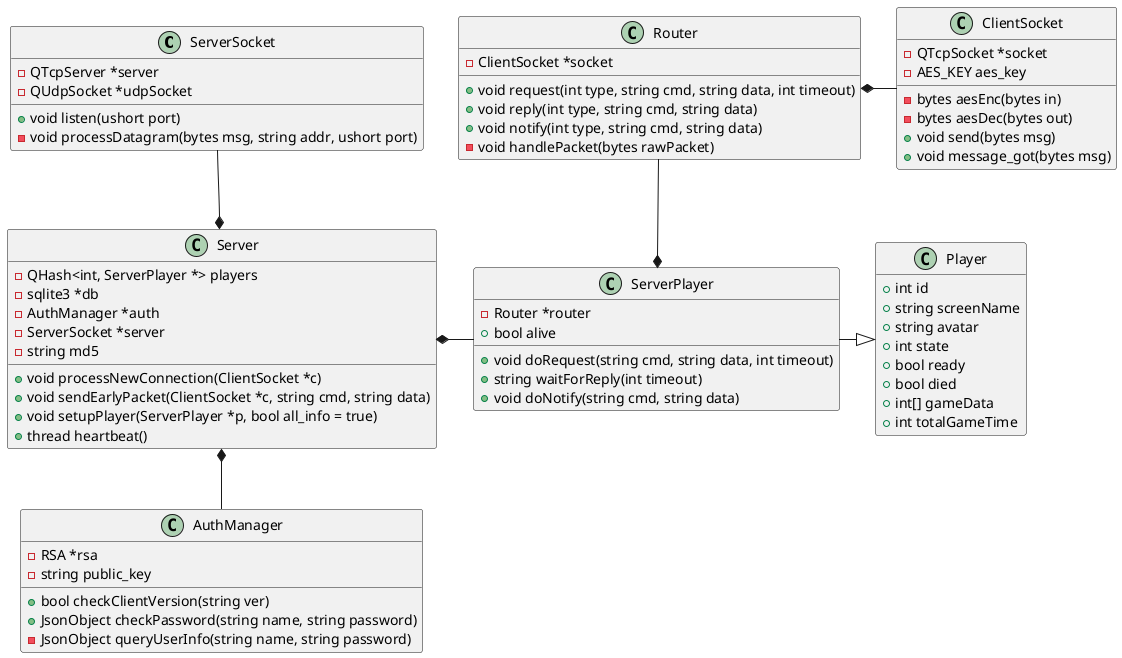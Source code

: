 @startuml
hide empty methods
class ServerSocket {
  -QTcpServer *server
  -QUdpSocket *udpSocket
  +void listen(ushort port)
  -void processDatagram(bytes msg, string addr, ushort port)
}
class AuthManager {
  -RSA *rsa
  -string public_key
  +bool checkClientVersion(string ver)
  +JsonObject checkPassword(string name, string password)
  -JsonObject queryUserInfo(string name, string password)
}
class Server {
  -QHash<int, ServerPlayer *> players
  -sqlite3 *db
  -AuthManager *auth
  -ServerSocket *server
  -string md5
  +void processNewConnection(ClientSocket *c)
  +void sendEarlyPacket(ClientSocket *c, string cmd, string data)
  +void setupPlayer(ServerPlayer *p, bool all_info = true)
  +thread heartbeat()
}
class Player {
  +int id
  +string screenName
  +string avatar
  +int state
  +bool ready
  +bool died
  +int[] gameData
  +int totalGameTime
}
class ServerPlayer {
  -Router *router
  +bool alive
  +void doRequest(string cmd, string data, int timeout)
  +string waitForReply(int timeout)
  +void doNotify(string cmd, string data)
}
class Router {
  -ClientSocket *socket
  +void request(int type, string cmd, string data, int timeout)
  +void reply(int type, string cmd, string data)
  +void notify(int type, string cmd, string data)
  -void handlePacket(bytes rawPacket)
}
class ClientSocket {
  -QTcpSocket *socket
  -AES_KEY aes_key
  -bytes aesEnc(bytes in)
  -bytes aesDec(bytes out)
  +void send(bytes msg)
  +void message_got(bytes msg)
}

'  图中标出的public成员均为private成员及其getter/setter
ServerPlayer -r-|> Player
ServerPlayer -l-* Server
ServerSocket -d-* Server
AuthManager -u-* Server
Router -d-* ServerPlayer
ClientSocket -l-* Router

@enduml

